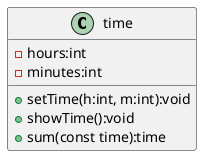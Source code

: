 @startuml Q10
class time 
{
    - hours:int
    - minutes:int
    + setTime(h:int, m:int):void 
    + showTime():void
    + sum(const time):time
}
@enduml